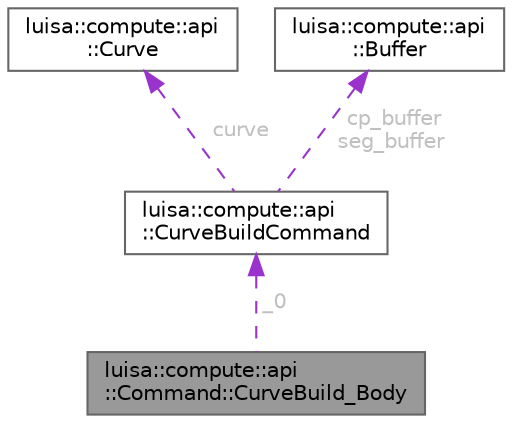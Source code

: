 digraph "luisa::compute::api::Command::CurveBuild_Body"
{
 // LATEX_PDF_SIZE
  bgcolor="transparent";
  edge [fontname=Helvetica,fontsize=10,labelfontname=Helvetica,labelfontsize=10];
  node [fontname=Helvetica,fontsize=10,shape=box,height=0.2,width=0.4];
  Node1 [id="Node000001",label="luisa::compute::api\l::Command::CurveBuild_Body",height=0.2,width=0.4,color="gray40", fillcolor="grey60", style="filled", fontcolor="black",tooltip=" "];
  Node2 -> Node1 [id="edge4_Node000001_Node000002",dir="back",color="darkorchid3",style="dashed",tooltip=" ",label=" _0",fontcolor="grey" ];
  Node2 [id="Node000002",label="luisa::compute::api\l::CurveBuildCommand",height=0.2,width=0.4,color="gray40", fillcolor="white", style="filled",URL="$structluisa_1_1compute_1_1api_1_1_curve_build_command.html",tooltip=" "];
  Node3 -> Node2 [id="edge5_Node000002_Node000003",dir="back",color="darkorchid3",style="dashed",tooltip=" ",label=" curve",fontcolor="grey" ];
  Node3 [id="Node000003",label="luisa::compute::api\l::Curve",height=0.2,width=0.4,color="gray40", fillcolor="white", style="filled",URL="$structluisa_1_1compute_1_1api_1_1_curve.html",tooltip=" "];
  Node4 -> Node2 [id="edge6_Node000002_Node000004",dir="back",color="darkorchid3",style="dashed",tooltip=" ",label=" cp_buffer\nseg_buffer",fontcolor="grey" ];
  Node4 [id="Node000004",label="luisa::compute::api\l::Buffer",height=0.2,width=0.4,color="gray40", fillcolor="white", style="filled",URL="$structluisa_1_1compute_1_1api_1_1_buffer.html",tooltip=" "];
}
